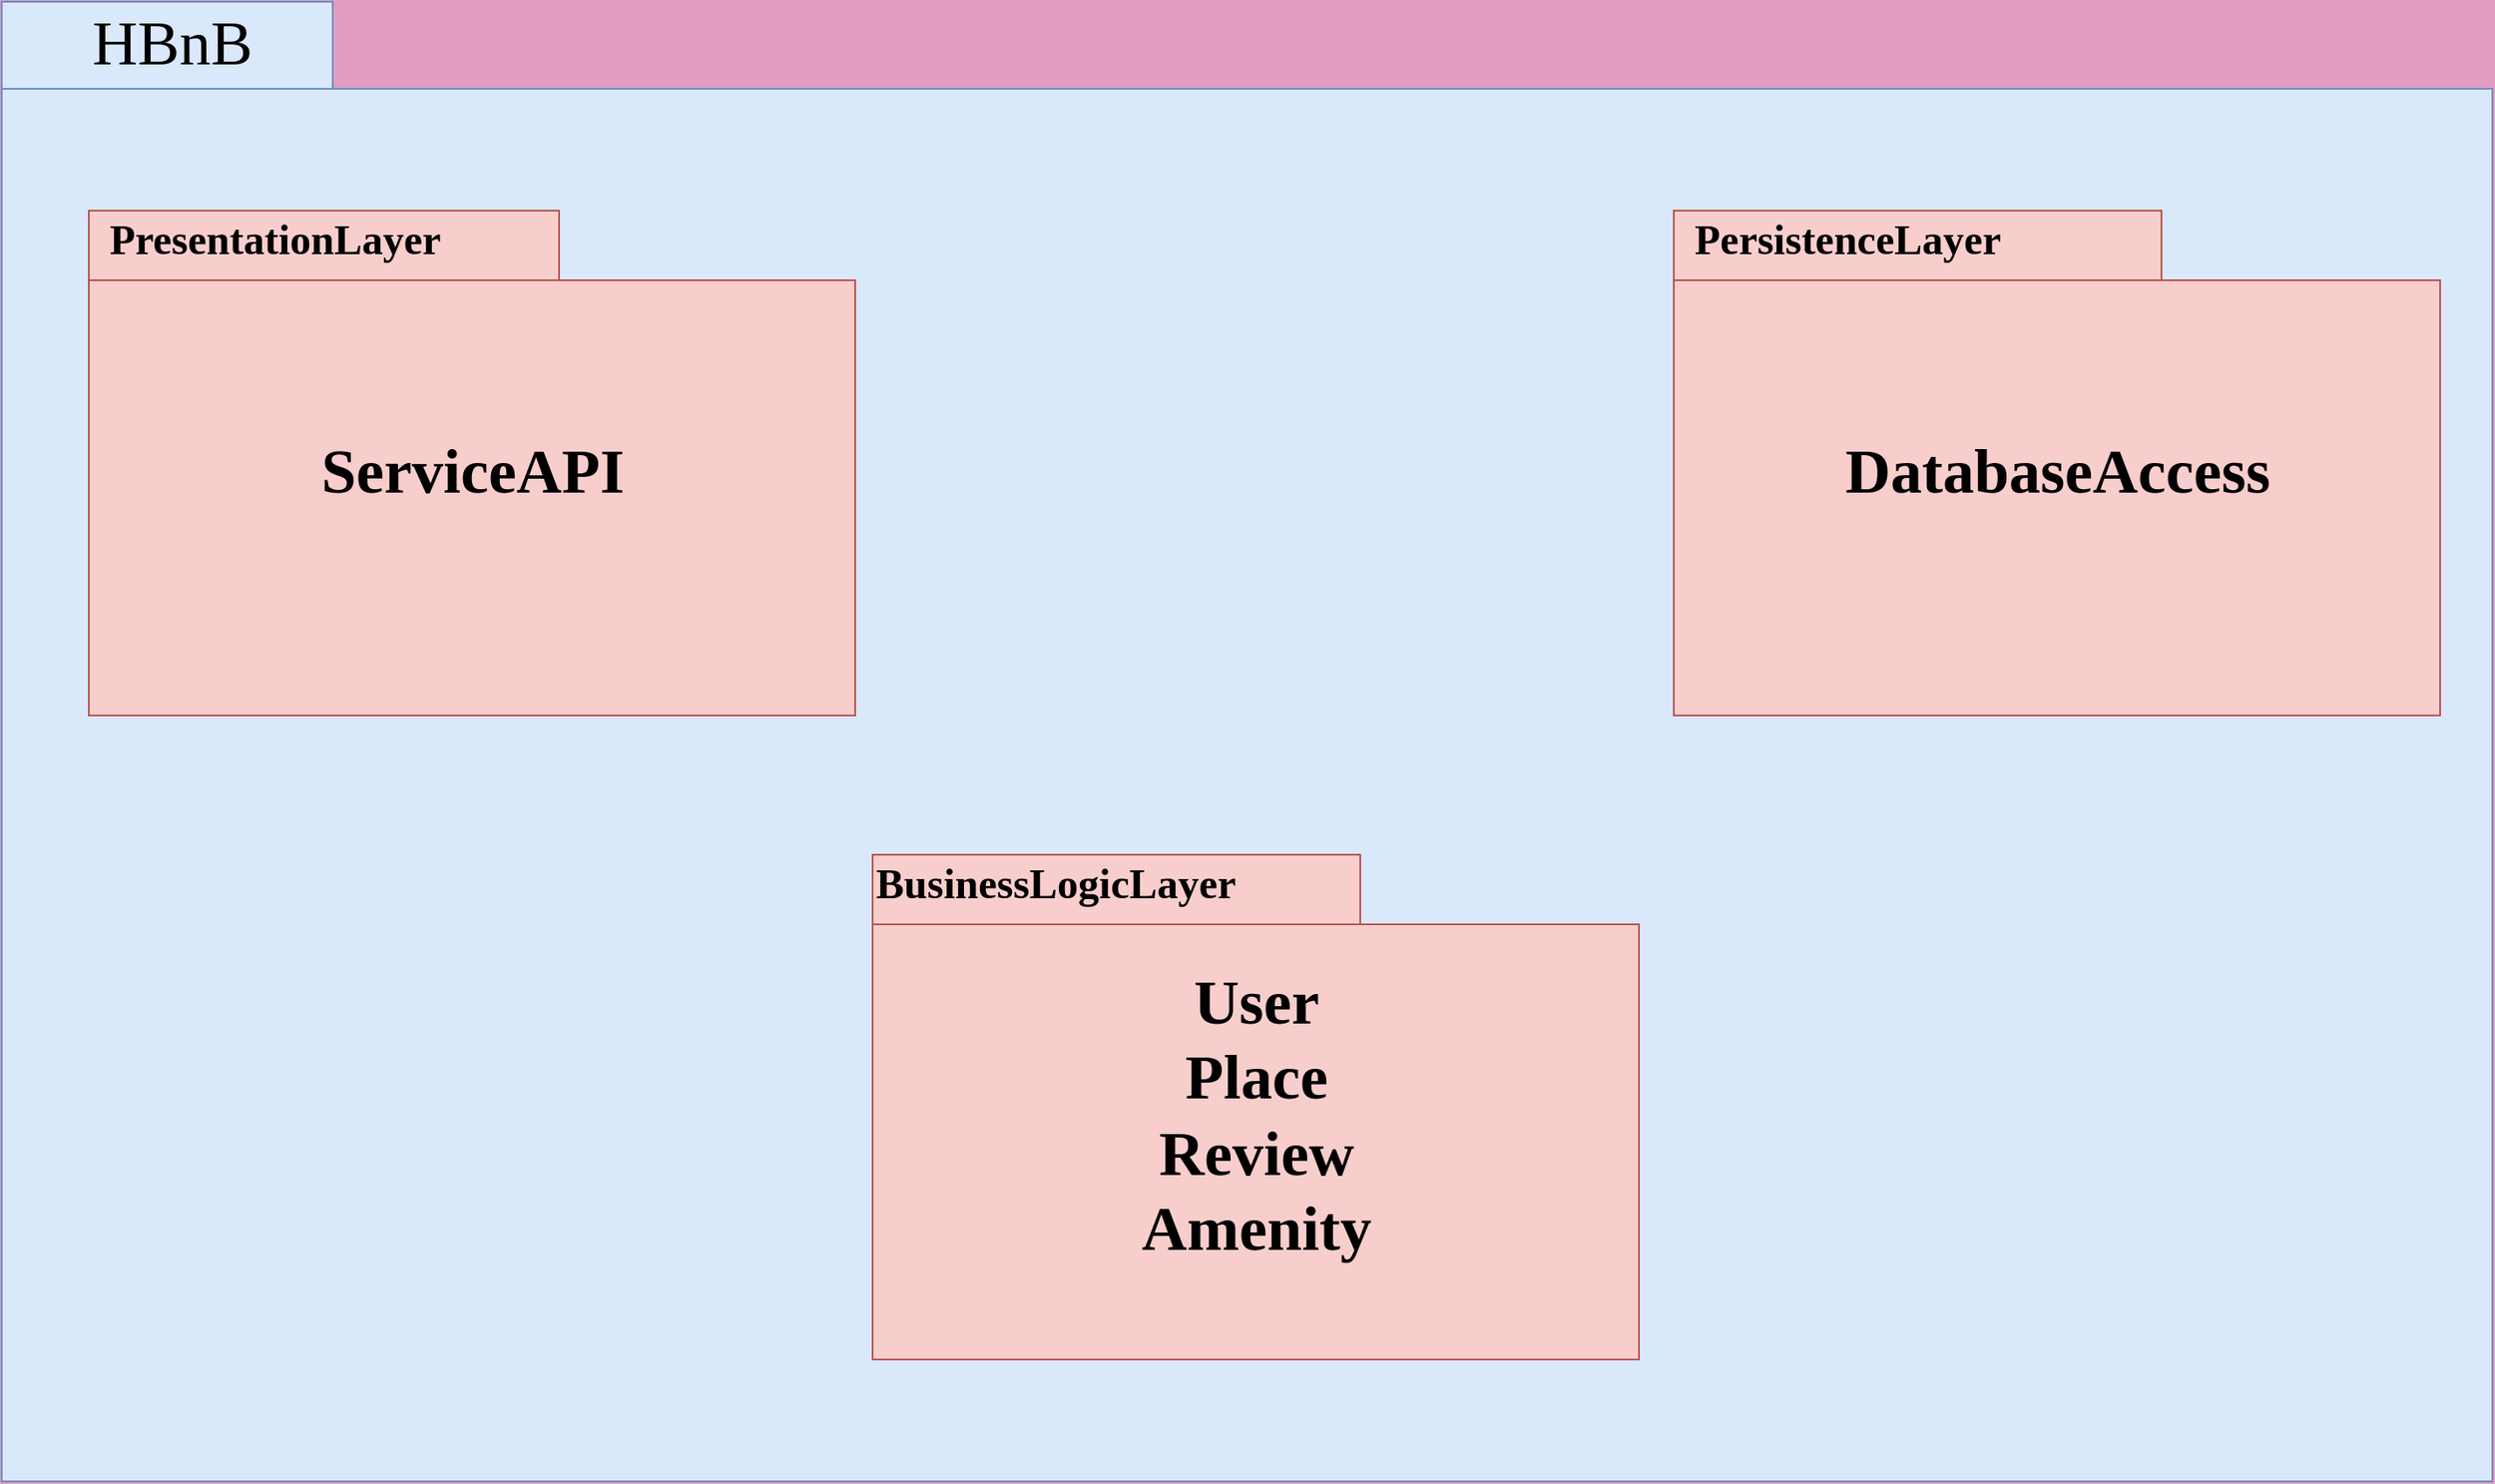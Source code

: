 <mxfile version="26.0.13">
  <diagram name="Page-1" id="b5b7bab2-c9e2-2cf4-8b2a-24fd1a2a6d21">
    <mxGraphModel dx="1749" dy="1106" grid="1" gridSize="10" guides="1" tooltips="1" connect="1" arrows="1" fold="1" page="1" pageScale="1" pageWidth="827" pageHeight="1169" background="light-dark(#e29dc2, #dadaff)" math="0" shadow="0">
      <root>
        <mxCell id="0" />
        <mxCell id="1" parent="0" />
        <mxCell id="6e0c8c40b5770093-72" value="" style="shape=folder;fontStyle=1;spacingTop=10;tabWidth=190;tabHeight=50;tabPosition=left;html=1;rounded=0;shadow=0;comic=0;labelBackgroundColor=none;strokeWidth=1;fillColor=#dae8fc;fontFamily=Verdana;fontSize=10;align=center;strokeColor=#6c8ebf;" parent="1" vertex="1">
          <mxGeometry x="340" y="110" width="1430" height="850" as="geometry" />
        </mxCell>
        <mxCell id="6e0c8c40b5770093-43" value="&lt;font style=&quot;font-size: 36px;&quot;&gt;ServiceAPI&lt;/font&gt;" style="shape=folder;fontStyle=1;spacingTop=10;tabWidth=270;tabHeight=40;tabPosition=left;html=1;rounded=0;shadow=0;comic=0;labelBackgroundColor=none;strokeColor=#b85450;strokeWidth=1;fillColor=#f8cecc;fontFamily=Verdana;fontSize=10;align=center;" parent="1" vertex="1">
          <mxGeometry x="390" y="230" width="440" height="290" as="geometry" />
        </mxCell>
        <mxCell id="6e0c8c40b5770093-73" value="&lt;font style=&quot;font-size: 36px;&quot;&gt;HBnB&lt;/font&gt;" style="text;html=1;align=left;verticalAlign=top;spacingTop=-4;fontSize=10;fontFamily=Verdana" parent="1" vertex="1">
          <mxGeometry x="390" y="110" width="80" height="30" as="geometry" />
        </mxCell>
        <mxCell id="5PN8fogwr8fM1ETWKpJ--3" value="&lt;font style=&quot;font-size: 36px;&quot;&gt;User&lt;/font&gt;&lt;div&gt;&lt;font style=&quot;font-size: 36px;&quot;&gt;Place&lt;/font&gt;&lt;/div&gt;&lt;div&gt;&lt;font style=&quot;font-size: 36px;&quot;&gt;Review&lt;/font&gt;&lt;/div&gt;&lt;div&gt;&lt;font style=&quot;font-size: 36px;&quot;&gt;Amenity&lt;/font&gt;&lt;/div&gt;" style="shape=folder;fontStyle=1;spacingTop=10;tabWidth=280;tabHeight=40;tabPosition=left;html=1;rounded=0;shadow=0;comic=0;labelBackgroundColor=none;strokeColor=#b85450;strokeWidth=1;fillColor=#f8cecc;fontFamily=Verdana;fontSize=10;align=center;" vertex="1" parent="1">
          <mxGeometry x="840" y="600" width="440" height="290" as="geometry" />
        </mxCell>
        <mxCell id="5PN8fogwr8fM1ETWKpJ--4" value="&lt;font style=&quot;font-size: 36px;&quot;&gt;DatabaseAccess&lt;/font&gt;" style="shape=folder;fontStyle=1;spacingTop=10;tabWidth=280;tabHeight=40;tabPosition=left;html=1;rounded=0;shadow=0;comic=0;labelBackgroundColor=none;strokeWidth=1;fontFamily=Verdana;fontSize=10;align=center;fillColor=#f8cecc;strokeColor=#b85450;" vertex="1" parent="1">
          <mxGeometry x="1300" y="230" width="440" height="290" as="geometry" />
        </mxCell>
        <mxCell id="5PN8fogwr8fM1ETWKpJ--6" value="&lt;span style=&quot;font-weight: 700; text-align: center;&quot;&gt;&lt;font style=&quot;font-size: 24px;&quot;&gt;PresentationLayer&lt;/font&gt;&lt;/span&gt;" style="text;html=1;align=left;verticalAlign=top;spacingTop=-4;fontSize=10;fontFamily=Verdana" vertex="1" parent="1">
          <mxGeometry x="400" y="230" width="250" height="30" as="geometry" />
        </mxCell>
        <mxCell id="5PN8fogwr8fM1ETWKpJ--7" value="&lt;span style=&quot;font-weight: 700; text-align: center;&quot;&gt;&lt;font style=&quot;font-size: 24px;&quot;&gt;BusinessLogicLayer&lt;/font&gt;&lt;/span&gt;" style="text;html=1;align=left;verticalAlign=top;spacingTop=-4;fontSize=10;fontFamily=Verdana" vertex="1" parent="1">
          <mxGeometry x="840" y="600" width="250" height="30" as="geometry" />
        </mxCell>
        <mxCell id="5PN8fogwr8fM1ETWKpJ--8" value="&lt;span style=&quot;font-weight: 700; text-align: center;&quot;&gt;&lt;font style=&quot;font-size: 24px;&quot;&gt;PersistenceLayer&lt;/font&gt;&lt;/span&gt;" style="text;html=1;align=left;verticalAlign=top;spacingTop=-4;fontSize=10;fontFamily=Verdana;" vertex="1" parent="1">
          <mxGeometry x="1310" y="230" width="250" height="30" as="geometry" />
        </mxCell>
      </root>
    </mxGraphModel>
  </diagram>
</mxfile>
